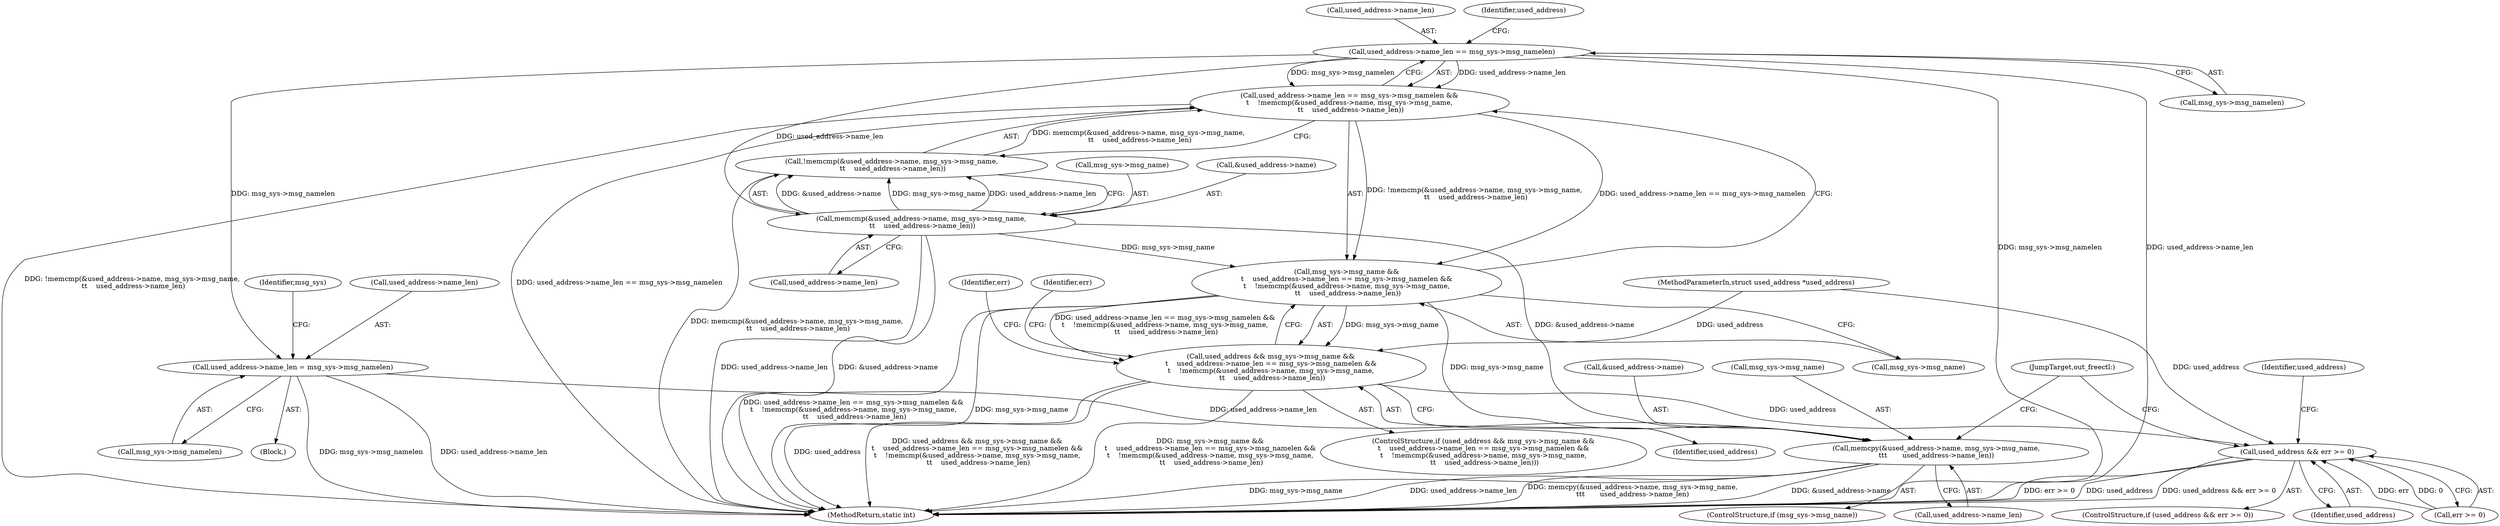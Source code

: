 digraph "0_linux_bc909d9ddbf7778371e36a651d6e4194b1cc7d4c@pointer" {
"1000353" [label="(Call,used_address->name_len == msg_sys->msg_namelen)"];
"1000352" [label="(Call,used_address->name_len == msg_sys->msg_namelen &&\n\t    !memcmp(&used_address->name, msg_sys->msg_name,\n \t\t    used_address->name_len))"];
"1000348" [label="(Call,msg_sys->msg_name &&\n\t    used_address->name_len == msg_sys->msg_namelen &&\n\t    !memcmp(&used_address->name, msg_sys->msg_name,\n \t\t    used_address->name_len))"];
"1000346" [label="(Call,used_address && msg_sys->msg_name &&\n\t    used_address->name_len == msg_sys->msg_namelen &&\n\t    !memcmp(&used_address->name, msg_sys->msg_name,\n \t\t    used_address->name_len))"];
"1000387" [label="(Call,used_address && err >= 0)"];
"1000404" [label="(Call,memcpy(&used_address->name, msg_sys->msg_name,\n\t\t\t       used_address->name_len))"];
"1000361" [label="(Call,memcmp(&used_address->name, msg_sys->msg_name,\n \t\t    used_address->name_len))"];
"1000360" [label="(Call,!memcmp(&used_address->name, msg_sys->msg_name,\n \t\t    used_address->name_len))"];
"1000393" [label="(Call,used_address->name_len = msg_sys->msg_namelen)"];
"1000395" [label="(Identifier,used_address)"];
"1000354" [label="(Call,used_address->name_len)"];
"1000346" [label="(Call,used_address && msg_sys->msg_name &&\n\t    used_address->name_len == msg_sys->msg_namelen &&\n\t    !memcmp(&used_address->name, msg_sys->msg_name,\n \t\t    used_address->name_len))"];
"1000360" [label="(Call,!memcmp(&used_address->name, msg_sys->msg_name,\n \t\t    used_address->name_len))"];
"1000440" [label="(MethodReturn,static int)"];
"1000412" [label="(Call,used_address->name_len)"];
"1000387" [label="(Call,used_address && err >= 0)"];
"1000347" [label="(Identifier,used_address)"];
"1000369" [label="(Call,used_address->name_len)"];
"1000112" [label="(MethodParameterIn,struct used_address *used_address)"];
"1000381" [label="(Identifier,err)"];
"1000394" [label="(Call,used_address->name_len)"];
"1000397" [label="(Call,msg_sys->msg_namelen)"];
"1000349" [label="(Call,msg_sys->msg_name)"];
"1000348" [label="(Call,msg_sys->msg_name &&\n\t    used_address->name_len == msg_sys->msg_namelen &&\n\t    !memcmp(&used_address->name, msg_sys->msg_name,\n \t\t    used_address->name_len))"];
"1000405" [label="(Call,&used_address->name)"];
"1000374" [label="(Identifier,err)"];
"1000404" [label="(Call,memcpy(&used_address->name, msg_sys->msg_name,\n\t\t\t       used_address->name_len))"];
"1000361" [label="(Call,memcmp(&used_address->name, msg_sys->msg_name,\n \t\t    used_address->name_len))"];
"1000386" [label="(ControlStructure,if (used_address && err >= 0))"];
"1000352" [label="(Call,used_address->name_len == msg_sys->msg_namelen &&\n\t    !memcmp(&used_address->name, msg_sys->msg_name,\n \t\t    used_address->name_len))"];
"1000357" [label="(Call,msg_sys->msg_namelen)"];
"1000393" [label="(Call,used_address->name_len = msg_sys->msg_namelen)"];
"1000409" [label="(Call,msg_sys->msg_name)"];
"1000392" [label="(Block,)"];
"1000402" [label="(Identifier,msg_sys)"];
"1000415" [label="(JumpTarget,out_freectl:)"];
"1000353" [label="(Call,used_address->name_len == msg_sys->msg_namelen)"];
"1000362" [label="(Call,&used_address->name)"];
"1000366" [label="(Call,msg_sys->msg_name)"];
"1000388" [label="(Identifier,used_address)"];
"1000364" [label="(Identifier,used_address)"];
"1000345" [label="(ControlStructure,if (used_address && msg_sys->msg_name &&\n\t    used_address->name_len == msg_sys->msg_namelen &&\n\t    !memcmp(&used_address->name, msg_sys->msg_name,\n \t\t    used_address->name_len)))"];
"1000400" [label="(ControlStructure,if (msg_sys->msg_name))"];
"1000389" [label="(Call,err >= 0)"];
"1000353" -> "1000352"  [label="AST: "];
"1000353" -> "1000357"  [label="CFG: "];
"1000354" -> "1000353"  [label="AST: "];
"1000357" -> "1000353"  [label="AST: "];
"1000364" -> "1000353"  [label="CFG: "];
"1000352" -> "1000353"  [label="CFG: "];
"1000353" -> "1000440"  [label="DDG: msg_sys->msg_namelen"];
"1000353" -> "1000440"  [label="DDG: used_address->name_len"];
"1000353" -> "1000352"  [label="DDG: used_address->name_len"];
"1000353" -> "1000352"  [label="DDG: msg_sys->msg_namelen"];
"1000353" -> "1000361"  [label="DDG: used_address->name_len"];
"1000353" -> "1000393"  [label="DDG: msg_sys->msg_namelen"];
"1000352" -> "1000348"  [label="AST: "];
"1000352" -> "1000360"  [label="CFG: "];
"1000360" -> "1000352"  [label="AST: "];
"1000348" -> "1000352"  [label="CFG: "];
"1000352" -> "1000440"  [label="DDG: used_address->name_len == msg_sys->msg_namelen"];
"1000352" -> "1000440"  [label="DDG: !memcmp(&used_address->name, msg_sys->msg_name,\n \t\t    used_address->name_len)"];
"1000352" -> "1000348"  [label="DDG: used_address->name_len == msg_sys->msg_namelen"];
"1000352" -> "1000348"  [label="DDG: !memcmp(&used_address->name, msg_sys->msg_name,\n \t\t    used_address->name_len)"];
"1000360" -> "1000352"  [label="DDG: memcmp(&used_address->name, msg_sys->msg_name,\n \t\t    used_address->name_len)"];
"1000348" -> "1000346"  [label="AST: "];
"1000348" -> "1000349"  [label="CFG: "];
"1000349" -> "1000348"  [label="AST: "];
"1000346" -> "1000348"  [label="CFG: "];
"1000348" -> "1000440"  [label="DDG: msg_sys->msg_name"];
"1000348" -> "1000440"  [label="DDG: used_address->name_len == msg_sys->msg_namelen &&\n\t    !memcmp(&used_address->name, msg_sys->msg_name,\n \t\t    used_address->name_len)"];
"1000348" -> "1000346"  [label="DDG: msg_sys->msg_name"];
"1000348" -> "1000346"  [label="DDG: used_address->name_len == msg_sys->msg_namelen &&\n\t    !memcmp(&used_address->name, msg_sys->msg_name,\n \t\t    used_address->name_len)"];
"1000361" -> "1000348"  [label="DDG: msg_sys->msg_name"];
"1000348" -> "1000404"  [label="DDG: msg_sys->msg_name"];
"1000346" -> "1000345"  [label="AST: "];
"1000346" -> "1000347"  [label="CFG: "];
"1000347" -> "1000346"  [label="AST: "];
"1000374" -> "1000346"  [label="CFG: "];
"1000381" -> "1000346"  [label="CFG: "];
"1000346" -> "1000440"  [label="DDG: msg_sys->msg_name &&\n\t    used_address->name_len == msg_sys->msg_namelen &&\n\t    !memcmp(&used_address->name, msg_sys->msg_name,\n \t\t    used_address->name_len)"];
"1000346" -> "1000440"  [label="DDG: used_address"];
"1000346" -> "1000440"  [label="DDG: used_address && msg_sys->msg_name &&\n\t    used_address->name_len == msg_sys->msg_namelen &&\n\t    !memcmp(&used_address->name, msg_sys->msg_name,\n \t\t    used_address->name_len)"];
"1000112" -> "1000346"  [label="DDG: used_address"];
"1000346" -> "1000387"  [label="DDG: used_address"];
"1000387" -> "1000386"  [label="AST: "];
"1000387" -> "1000388"  [label="CFG: "];
"1000387" -> "1000389"  [label="CFG: "];
"1000388" -> "1000387"  [label="AST: "];
"1000389" -> "1000387"  [label="AST: "];
"1000395" -> "1000387"  [label="CFG: "];
"1000415" -> "1000387"  [label="CFG: "];
"1000387" -> "1000440"  [label="DDG: err >= 0"];
"1000387" -> "1000440"  [label="DDG: used_address"];
"1000387" -> "1000440"  [label="DDG: used_address && err >= 0"];
"1000112" -> "1000387"  [label="DDG: used_address"];
"1000389" -> "1000387"  [label="DDG: err"];
"1000389" -> "1000387"  [label="DDG: 0"];
"1000404" -> "1000400"  [label="AST: "];
"1000404" -> "1000412"  [label="CFG: "];
"1000405" -> "1000404"  [label="AST: "];
"1000409" -> "1000404"  [label="AST: "];
"1000412" -> "1000404"  [label="AST: "];
"1000415" -> "1000404"  [label="CFG: "];
"1000404" -> "1000440"  [label="DDG: &used_address->name"];
"1000404" -> "1000440"  [label="DDG: msg_sys->msg_name"];
"1000404" -> "1000440"  [label="DDG: used_address->name_len"];
"1000404" -> "1000440"  [label="DDG: memcpy(&used_address->name, msg_sys->msg_name,\n\t\t\t       used_address->name_len)"];
"1000361" -> "1000404"  [label="DDG: &used_address->name"];
"1000393" -> "1000404"  [label="DDG: used_address->name_len"];
"1000361" -> "1000360"  [label="AST: "];
"1000361" -> "1000369"  [label="CFG: "];
"1000362" -> "1000361"  [label="AST: "];
"1000366" -> "1000361"  [label="AST: "];
"1000369" -> "1000361"  [label="AST: "];
"1000360" -> "1000361"  [label="CFG: "];
"1000361" -> "1000440"  [label="DDG: used_address->name_len"];
"1000361" -> "1000440"  [label="DDG: &used_address->name"];
"1000361" -> "1000360"  [label="DDG: &used_address->name"];
"1000361" -> "1000360"  [label="DDG: msg_sys->msg_name"];
"1000361" -> "1000360"  [label="DDG: used_address->name_len"];
"1000360" -> "1000440"  [label="DDG: memcmp(&used_address->name, msg_sys->msg_name,\n \t\t    used_address->name_len)"];
"1000393" -> "1000392"  [label="AST: "];
"1000393" -> "1000397"  [label="CFG: "];
"1000394" -> "1000393"  [label="AST: "];
"1000397" -> "1000393"  [label="AST: "];
"1000402" -> "1000393"  [label="CFG: "];
"1000393" -> "1000440"  [label="DDG: msg_sys->msg_namelen"];
"1000393" -> "1000440"  [label="DDG: used_address->name_len"];
}
